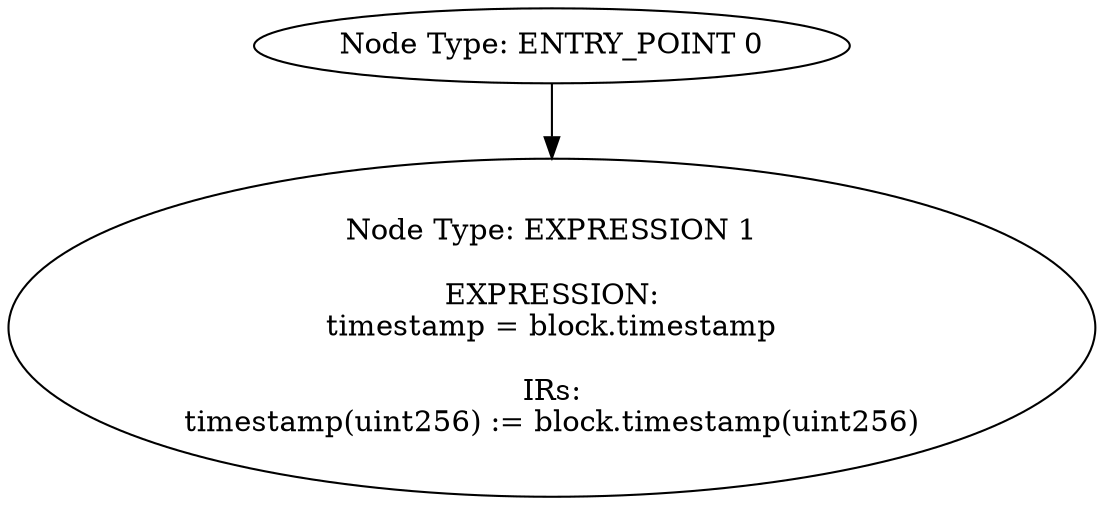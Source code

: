digraph{
0[label="Node Type: ENTRY_POINT 0
"];
0->1;
1[label="Node Type: EXPRESSION 1

EXPRESSION:
timestamp = block.timestamp

IRs:
timestamp(uint256) := block.timestamp(uint256)"];
}
